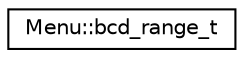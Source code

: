 digraph "Graphical Class Hierarchy"
{
  edge [fontname="Helvetica",fontsize="10",labelfontname="Helvetica",labelfontsize="10"];
  node [fontname="Helvetica",fontsize="10",shape=record];
  rankdir="LR";
  Node1 [label="Menu::bcd_range_t",height=0.2,width=0.4,color="black", fillcolor="white", style="filled",URL="$d0/d7c/structMenu_1_1bcd__range__t.html"];
}
